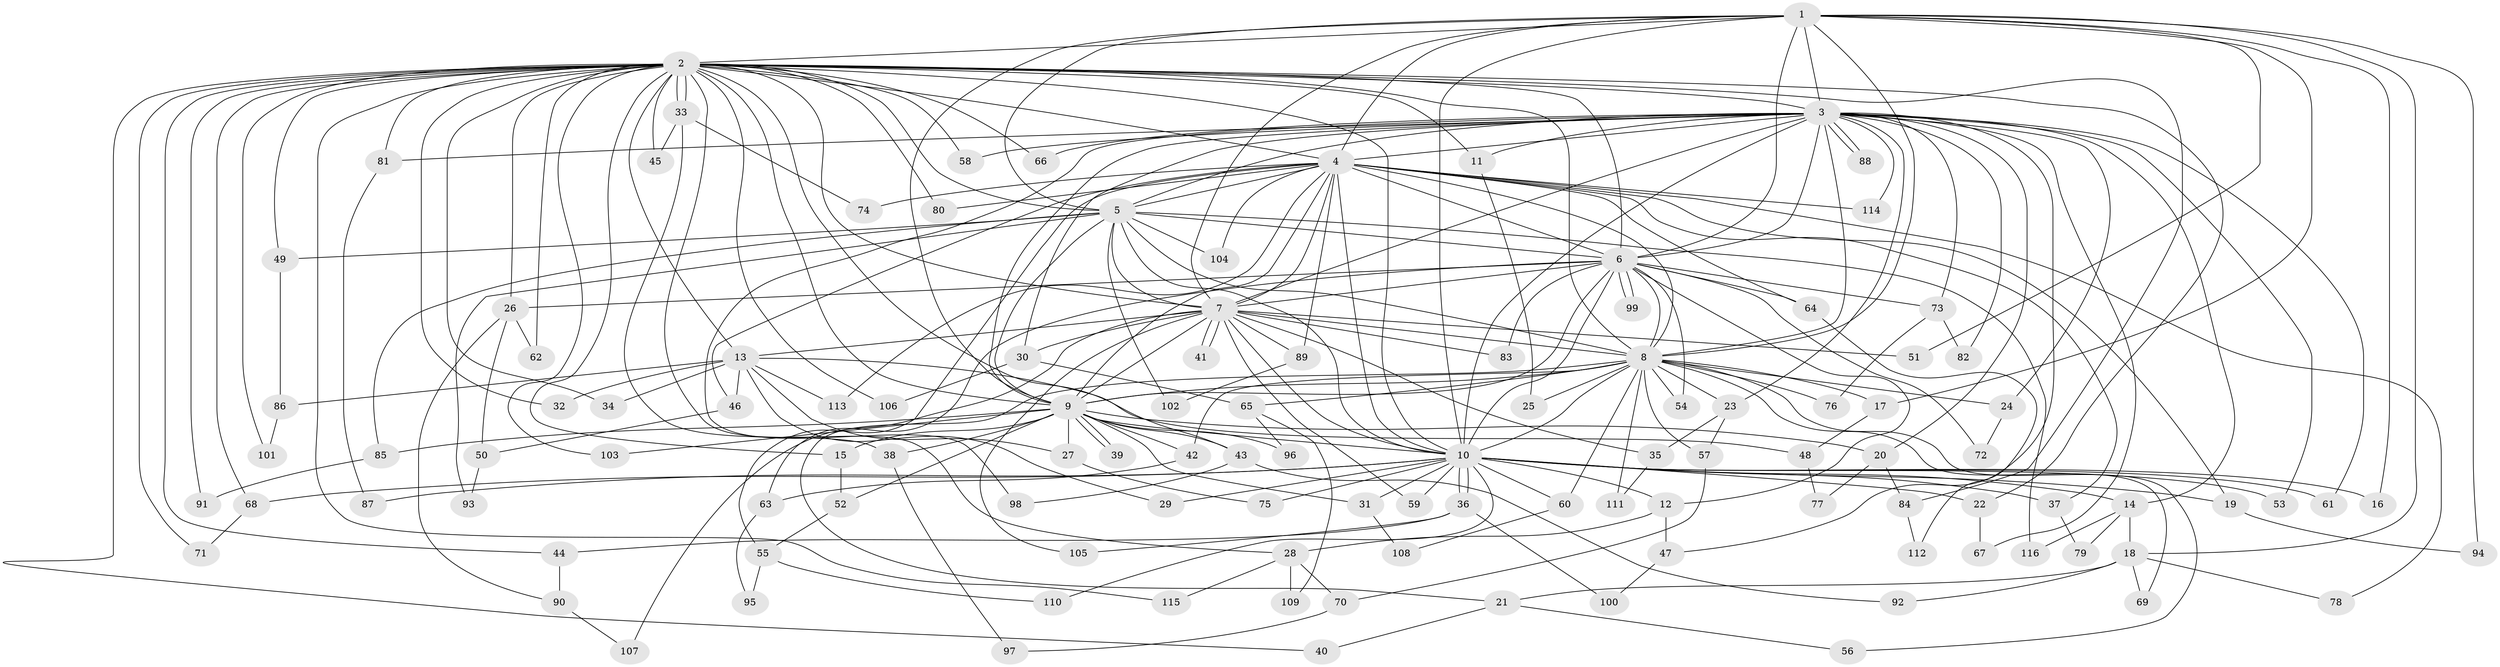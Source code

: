 // coarse degree distribution, {13: 0.011764705882352941, 33: 0.011764705882352941, 31: 0.011764705882352941, 20: 0.011764705882352941, 19: 0.011764705882352941, 17: 0.011764705882352941, 21: 0.011764705882352941, 18: 0.011764705882352941, 27: 0.011764705882352941, 3: 0.3058823529411765, 4: 0.10588235294117647, 10: 0.011764705882352941, 2: 0.43529411764705883, 8: 0.011764705882352941, 6: 0.011764705882352941, 5: 0.011764705882352941}
// Generated by graph-tools (version 1.1) at 2025/51/02/27/25 19:51:49]
// undirected, 116 vertices, 257 edges
graph export_dot {
graph [start="1"]
  node [color=gray90,style=filled];
  1;
  2;
  3;
  4;
  5;
  6;
  7;
  8;
  9;
  10;
  11;
  12;
  13;
  14;
  15;
  16;
  17;
  18;
  19;
  20;
  21;
  22;
  23;
  24;
  25;
  26;
  27;
  28;
  29;
  30;
  31;
  32;
  33;
  34;
  35;
  36;
  37;
  38;
  39;
  40;
  41;
  42;
  43;
  44;
  45;
  46;
  47;
  48;
  49;
  50;
  51;
  52;
  53;
  54;
  55;
  56;
  57;
  58;
  59;
  60;
  61;
  62;
  63;
  64;
  65;
  66;
  67;
  68;
  69;
  70;
  71;
  72;
  73;
  74;
  75;
  76;
  77;
  78;
  79;
  80;
  81;
  82;
  83;
  84;
  85;
  86;
  87;
  88;
  89;
  90;
  91;
  92;
  93;
  94;
  95;
  96;
  97;
  98;
  99;
  100;
  101;
  102;
  103;
  104;
  105;
  106;
  107;
  108;
  109;
  110;
  111;
  112;
  113;
  114;
  115;
  116;
  1 -- 2;
  1 -- 3;
  1 -- 4;
  1 -- 5;
  1 -- 6;
  1 -- 7;
  1 -- 8;
  1 -- 9;
  1 -- 10;
  1 -- 16;
  1 -- 17;
  1 -- 18;
  1 -- 51;
  1 -- 94;
  2 -- 3;
  2 -- 4;
  2 -- 5;
  2 -- 6;
  2 -- 7;
  2 -- 8;
  2 -- 9;
  2 -- 10;
  2 -- 11;
  2 -- 13;
  2 -- 15;
  2 -- 22;
  2 -- 26;
  2 -- 28;
  2 -- 32;
  2 -- 33;
  2 -- 33;
  2 -- 34;
  2 -- 40;
  2 -- 43;
  2 -- 44;
  2 -- 45;
  2 -- 49;
  2 -- 58;
  2 -- 62;
  2 -- 66;
  2 -- 68;
  2 -- 71;
  2 -- 80;
  2 -- 81;
  2 -- 84;
  2 -- 91;
  2 -- 101;
  2 -- 103;
  2 -- 106;
  2 -- 115;
  3 -- 4;
  3 -- 5;
  3 -- 6;
  3 -- 7;
  3 -- 8;
  3 -- 9;
  3 -- 10;
  3 -- 11;
  3 -- 14;
  3 -- 20;
  3 -- 23;
  3 -- 24;
  3 -- 30;
  3 -- 47;
  3 -- 53;
  3 -- 58;
  3 -- 61;
  3 -- 66;
  3 -- 67;
  3 -- 73;
  3 -- 81;
  3 -- 82;
  3 -- 88;
  3 -- 88;
  3 -- 98;
  3 -- 114;
  4 -- 5;
  4 -- 6;
  4 -- 7;
  4 -- 8;
  4 -- 9;
  4 -- 10;
  4 -- 19;
  4 -- 37;
  4 -- 46;
  4 -- 55;
  4 -- 64;
  4 -- 74;
  4 -- 78;
  4 -- 80;
  4 -- 89;
  4 -- 104;
  4 -- 113;
  4 -- 114;
  5 -- 6;
  5 -- 7;
  5 -- 8;
  5 -- 9;
  5 -- 10;
  5 -- 49;
  5 -- 85;
  5 -- 93;
  5 -- 102;
  5 -- 104;
  5 -- 116;
  6 -- 7;
  6 -- 8;
  6 -- 9;
  6 -- 10;
  6 -- 12;
  6 -- 26;
  6 -- 54;
  6 -- 63;
  6 -- 64;
  6 -- 72;
  6 -- 73;
  6 -- 83;
  6 -- 99;
  6 -- 99;
  7 -- 8;
  7 -- 9;
  7 -- 10;
  7 -- 13;
  7 -- 30;
  7 -- 35;
  7 -- 41;
  7 -- 41;
  7 -- 51;
  7 -- 59;
  7 -- 83;
  7 -- 89;
  7 -- 105;
  7 -- 107;
  8 -- 9;
  8 -- 10;
  8 -- 17;
  8 -- 21;
  8 -- 23;
  8 -- 24;
  8 -- 25;
  8 -- 42;
  8 -- 54;
  8 -- 56;
  8 -- 57;
  8 -- 60;
  8 -- 65;
  8 -- 69;
  8 -- 76;
  8 -- 111;
  9 -- 10;
  9 -- 15;
  9 -- 20;
  9 -- 27;
  9 -- 31;
  9 -- 38;
  9 -- 39;
  9 -- 39;
  9 -- 42;
  9 -- 43;
  9 -- 52;
  9 -- 85;
  9 -- 96;
  9 -- 103;
  10 -- 12;
  10 -- 14;
  10 -- 16;
  10 -- 19;
  10 -- 22;
  10 -- 29;
  10 -- 31;
  10 -- 36;
  10 -- 36;
  10 -- 37;
  10 -- 53;
  10 -- 59;
  10 -- 60;
  10 -- 61;
  10 -- 68;
  10 -- 75;
  10 -- 87;
  10 -- 110;
  11 -- 25;
  12 -- 28;
  12 -- 47;
  13 -- 27;
  13 -- 29;
  13 -- 32;
  13 -- 34;
  13 -- 46;
  13 -- 48;
  13 -- 86;
  13 -- 113;
  14 -- 18;
  14 -- 79;
  14 -- 116;
  15 -- 52;
  17 -- 48;
  18 -- 21;
  18 -- 69;
  18 -- 78;
  18 -- 92;
  19 -- 94;
  20 -- 77;
  20 -- 84;
  21 -- 40;
  21 -- 56;
  22 -- 67;
  23 -- 35;
  23 -- 57;
  24 -- 72;
  26 -- 50;
  26 -- 62;
  26 -- 90;
  27 -- 75;
  28 -- 70;
  28 -- 109;
  28 -- 115;
  30 -- 65;
  30 -- 106;
  31 -- 108;
  33 -- 38;
  33 -- 45;
  33 -- 74;
  35 -- 111;
  36 -- 44;
  36 -- 100;
  36 -- 105;
  37 -- 79;
  38 -- 97;
  42 -- 63;
  43 -- 92;
  43 -- 98;
  44 -- 90;
  46 -- 50;
  47 -- 100;
  48 -- 77;
  49 -- 86;
  50 -- 93;
  52 -- 55;
  55 -- 95;
  55 -- 110;
  57 -- 70;
  60 -- 108;
  63 -- 95;
  64 -- 112;
  65 -- 96;
  65 -- 109;
  68 -- 71;
  70 -- 97;
  73 -- 76;
  73 -- 82;
  81 -- 87;
  84 -- 112;
  85 -- 91;
  86 -- 101;
  89 -- 102;
  90 -- 107;
}
